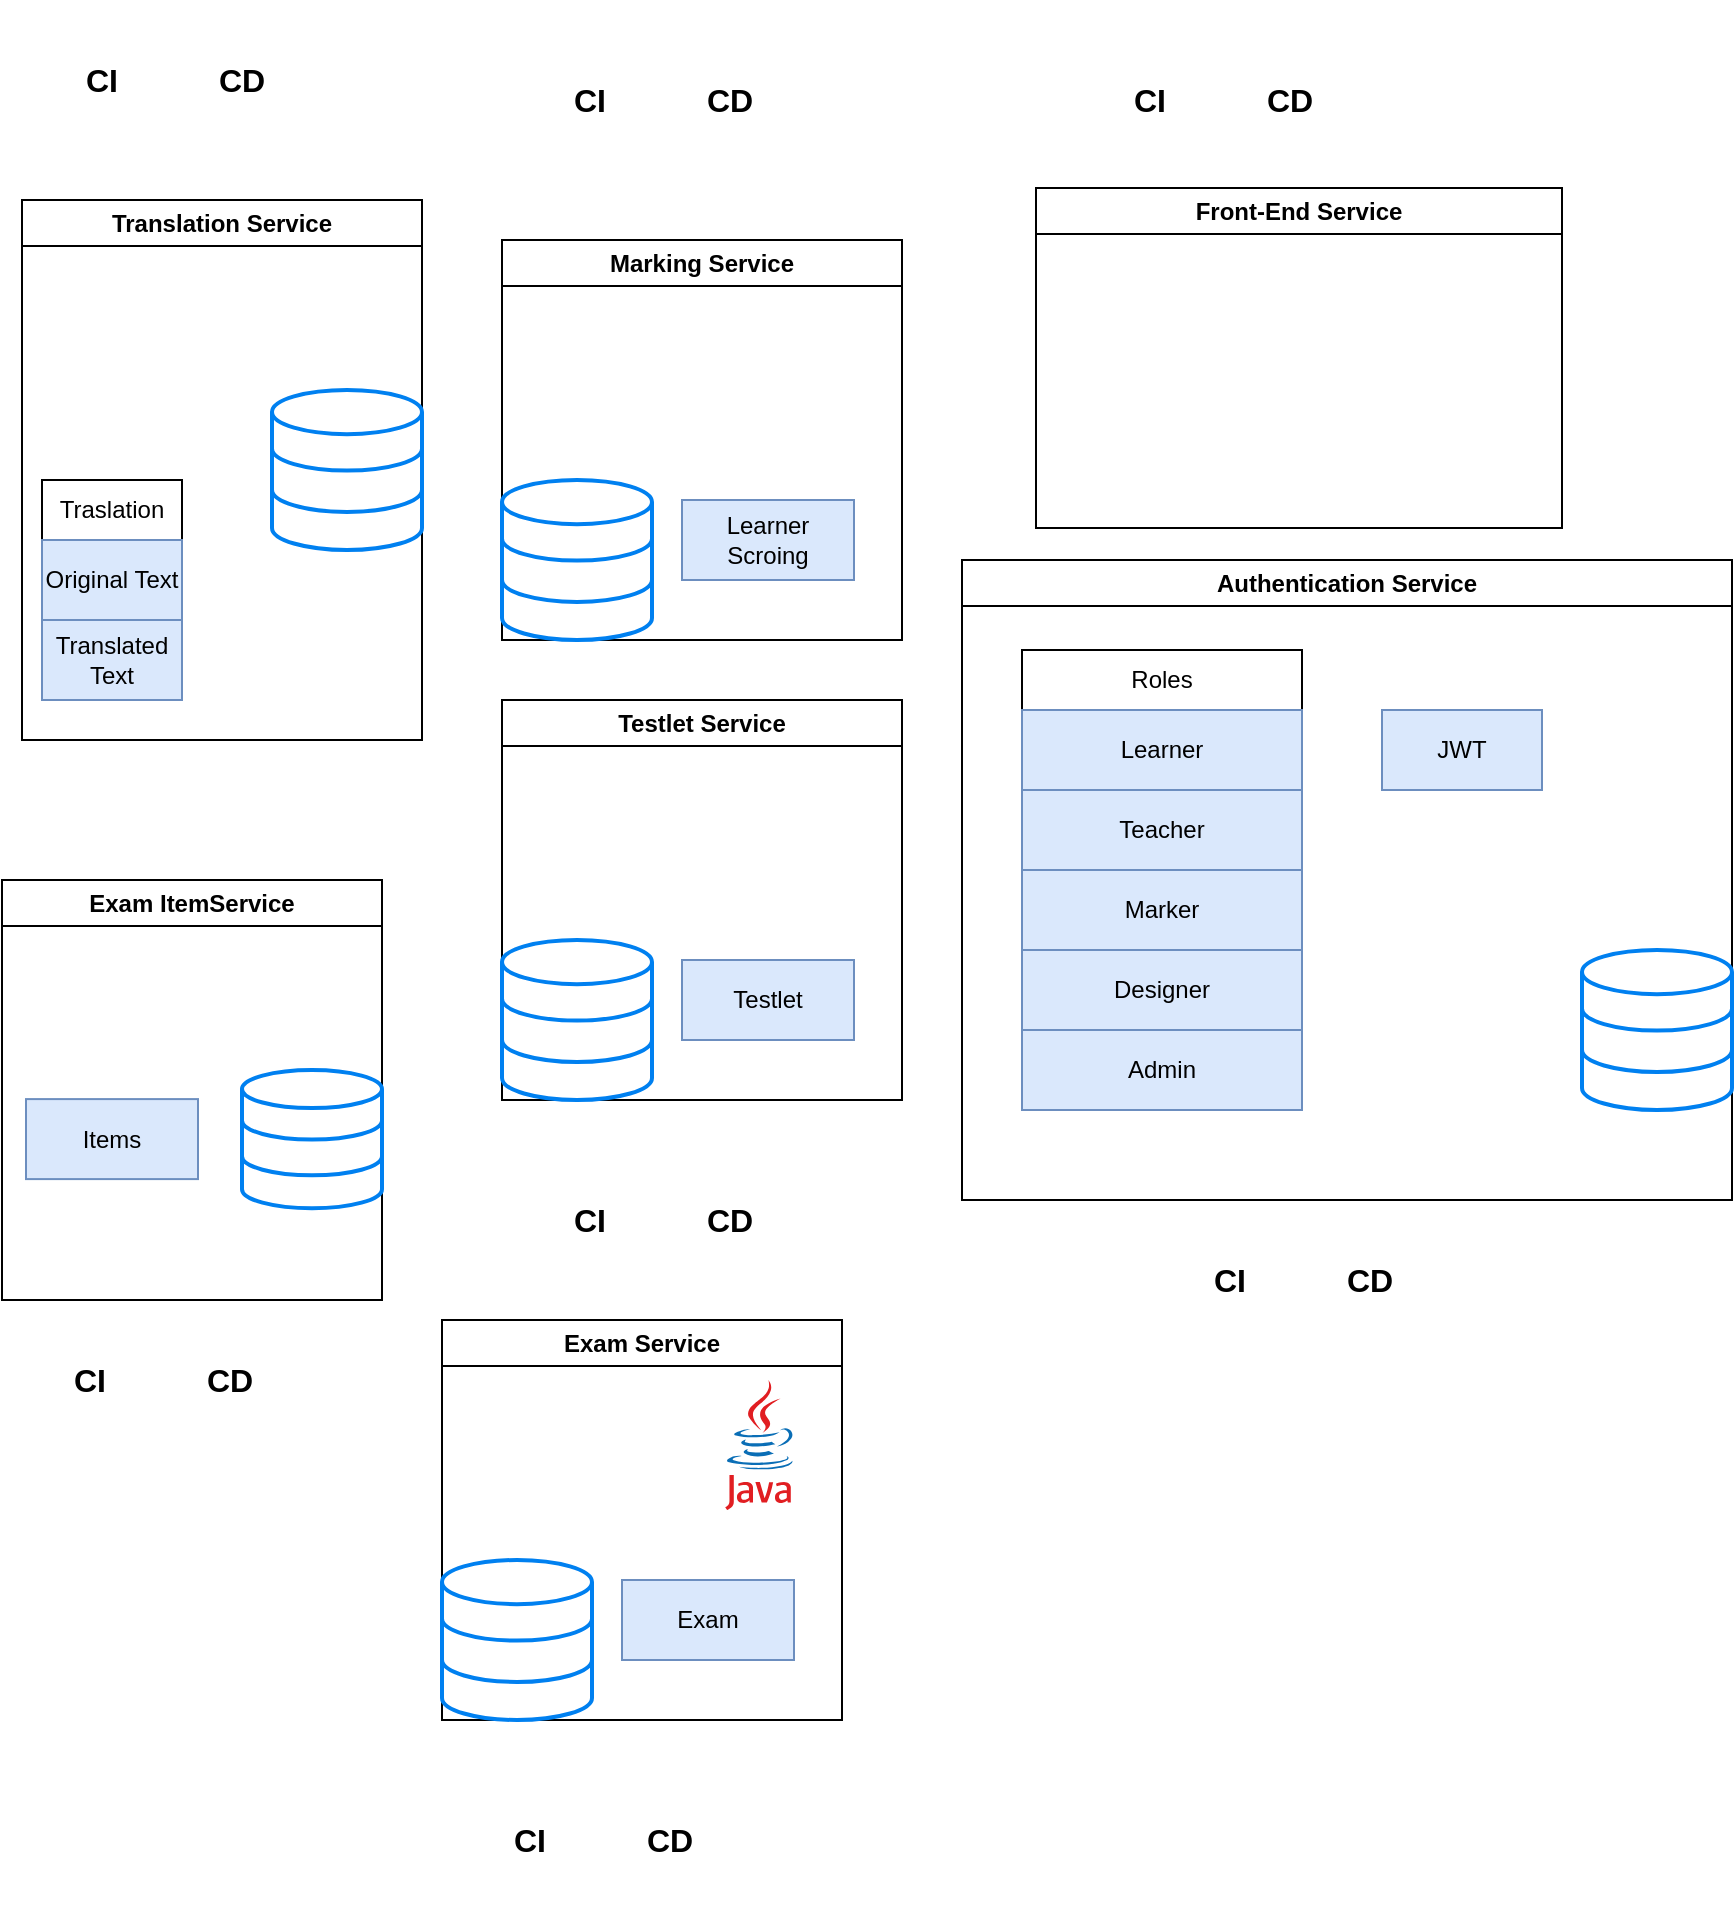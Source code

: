 <mxfile version="24.7.7">
  <diagram name="Page-1" id="I7pWjkquTIe3RNS9W7hb">
    <mxGraphModel dx="2798" dy="1345" grid="1" gridSize="10" guides="1" tooltips="1" connect="1" arrows="1" fold="1" page="1" pageScale="1" pageWidth="827" pageHeight="1169" math="0" shadow="0">
      <root>
        <mxCell id="0" />
        <mxCell id="1" parent="0" />
        <mxCell id="RSVV_WOLys6-mcO1n644-40" value="Exam ItemService" style="swimlane;whiteSpace=wrap;html=1;" parent="1" vertex="1">
          <mxGeometry x="30" y="760" width="190" height="210" as="geometry" />
        </mxCell>
        <mxCell id="RSVV_WOLys6-mcO1n644-41" value="" style="html=1;verticalLabelPosition=bottom;align=center;labelBackgroundColor=#ffffff;verticalAlign=top;strokeWidth=2;strokeColor=#0080F0;shadow=0;dashed=0;shape=mxgraph.ios7.icons.data;" parent="RSVV_WOLys6-mcO1n644-40" vertex="1">
          <mxGeometry x="120" y="95" width="70" height="69.1" as="geometry" />
        </mxCell>
        <mxCell id="8-iE3QzW0I2eiYtSppjK-78" value="" style="shape=image;html=1;verticalAlign=top;verticalLabelPosition=bottom;labelBackgroundColor=#ffffff;imageAspect=0;aspect=fixed;image=https://cdn2.iconfinder.com/data/icons/office-icon-set-3/128/users.png" parent="RSVV_WOLys6-mcO1n644-40" vertex="1">
          <mxGeometry x="30" y="40.0" width="50" height="50" as="geometry" />
        </mxCell>
        <mxCell id="RIugXOhGWjYm2-fqEb5S-49" value="Items" style="whiteSpace=wrap;html=1;fillColor=#dae8fc;strokeColor=#6c8ebf;" parent="RSVV_WOLys6-mcO1n644-40" vertex="1">
          <mxGeometry x="12" y="109.55" width="86" height="40" as="geometry" />
        </mxCell>
        <mxCell id="HY_K2AvBXgrhaKyrLsN5-35" value="" style="shape=image;verticalLabelPosition=bottom;labelBackgroundColor=default;verticalAlign=top;aspect=fixed;imageAspect=0;image=https://assets.codeguru.com/uploads/2021/08/C-Sharp-Tutorials.png;" vertex="1" parent="RSVV_WOLys6-mcO1n644-40">
          <mxGeometry x="74.45" y="20" width="115.55" height="65" as="geometry" />
        </mxCell>
        <mxCell id="RIugXOhGWjYm2-fqEb5S-1" value="Authentication Service" style="swimlane;whiteSpace=wrap;html=1;" parent="1" vertex="1">
          <mxGeometry x="510" y="600" width="385" height="320" as="geometry" />
        </mxCell>
        <mxCell id="RIugXOhGWjYm2-fqEb5S-2" value="" style="html=1;verticalLabelPosition=bottom;align=center;labelBackgroundColor=#ffffff;verticalAlign=top;strokeWidth=2;strokeColor=#0080F0;shadow=0;dashed=0;shape=mxgraph.ios7.icons.data;" parent="RIugXOhGWjYm2-fqEb5S-1" vertex="1">
          <mxGeometry x="310" y="195" width="75" height="80" as="geometry" />
        </mxCell>
        <mxCell id="8-iE3QzW0I2eiYtSppjK-87" value="" style="shape=image;html=1;verticalAlign=top;verticalLabelPosition=bottom;labelBackgroundColor=#ffffff;imageAspect=0;aspect=fixed;image=https://cdn2.iconfinder.com/data/icons/office-icon-set-3/128/users.png" parent="RIugXOhGWjYm2-fqEb5S-1" vertex="1">
          <mxGeometry x="330" y="25" width="50" height="50" as="geometry" />
        </mxCell>
        <mxCell id="8-iE3QzW0I2eiYtSppjK-88" value="" style="shape=image;html=1;verticalAlign=top;verticalLabelPosition=bottom;labelBackgroundColor=#ffffff;imageAspect=0;aspect=fixed;image=https://cdn2.iconfinder.com/data/icons/office-icon-set-3/128/users.png" parent="RIugXOhGWjYm2-fqEb5S-1" vertex="1">
          <mxGeometry x="330" y="90" width="50" height="50" as="geometry" />
        </mxCell>
        <mxCell id="RIugXOhGWjYm2-fqEb5S-10" value="Roles" style="swimlane;fontStyle=0;childLayout=stackLayout;horizontal=1;startSize=30;horizontalStack=0;resizeParent=1;resizeParentMax=0;resizeLast=0;collapsible=1;marginBottom=0;whiteSpace=wrap;html=1;" parent="RIugXOhGWjYm2-fqEb5S-1" vertex="1">
          <mxGeometry x="30" y="45" width="140" height="230" as="geometry" />
        </mxCell>
        <mxCell id="8-iE3QzW0I2eiYtSppjK-36" value="Learner" style="whiteSpace=wrap;html=1;fillColor=#dae8fc;strokeColor=#6c8ebf;" parent="RIugXOhGWjYm2-fqEb5S-10" vertex="1">
          <mxGeometry y="30" width="140" height="40" as="geometry" />
        </mxCell>
        <mxCell id="8-iE3QzW0I2eiYtSppjK-46" value="Teacher" style="whiteSpace=wrap;html=1;fillColor=#dae8fc;strokeColor=#6c8ebf;" parent="RIugXOhGWjYm2-fqEb5S-10" vertex="1">
          <mxGeometry y="70" width="140" height="40" as="geometry" />
        </mxCell>
        <mxCell id="8-iE3QzW0I2eiYtSppjK-54" value="Marker" style="whiteSpace=wrap;html=1;fillColor=#dae8fc;strokeColor=#6c8ebf;" parent="RIugXOhGWjYm2-fqEb5S-10" vertex="1">
          <mxGeometry y="110" width="140" height="40" as="geometry" />
        </mxCell>
        <mxCell id="8-iE3QzW0I2eiYtSppjK-39" value="Designer" style="whiteSpace=wrap;html=1;fillColor=#dae8fc;strokeColor=#6c8ebf;" parent="RIugXOhGWjYm2-fqEb5S-10" vertex="1">
          <mxGeometry y="150" width="140" height="40" as="geometry" />
        </mxCell>
        <mxCell id="8-iE3QzW0I2eiYtSppjK-42" value="Admin" style="whiteSpace=wrap;html=1;fillColor=#dae8fc;strokeColor=#6c8ebf;" parent="RIugXOhGWjYm2-fqEb5S-10" vertex="1">
          <mxGeometry y="190" width="140" height="40" as="geometry" />
        </mxCell>
        <mxCell id="RIugXOhGWjYm2-fqEb5S-15" value="JWT" style="whiteSpace=wrap;html=1;fillColor=#dae8fc;strokeColor=#6c8ebf;" parent="RIugXOhGWjYm2-fqEb5S-1" vertex="1">
          <mxGeometry x="210" y="75" width="80" height="40" as="geometry" />
        </mxCell>
        <mxCell id="HY_K2AvBXgrhaKyrLsN5-40" value="" style="shape=image;verticalLabelPosition=bottom;labelBackgroundColor=default;verticalAlign=top;aspect=fixed;imageAspect=0;image=https://assets.codeguru.com/uploads/2021/08/C-Sharp-Tutorials.png;" vertex="1" parent="RIugXOhGWjYm2-fqEb5S-1">
          <mxGeometry x="180" y="240" width="115.55" height="65" as="geometry" />
        </mxCell>
        <mxCell id="RIugXOhGWjYm2-fqEb5S-20" value="Front-End Service" style="swimlane;whiteSpace=wrap;html=1;" parent="1" vertex="1">
          <mxGeometry x="547" y="414" width="263" height="170" as="geometry" />
        </mxCell>
        <mxCell id="8-iE3QzW0I2eiYtSppjK-89" value="" style="shape=image;html=1;verticalAlign=top;verticalLabelPosition=bottom;labelBackgroundColor=#ffffff;imageAspect=0;aspect=fixed;image=https://cdn2.iconfinder.com/data/icons/office-icon-set-3/128/users.png" parent="RIugXOhGWjYm2-fqEb5S-20" vertex="1">
          <mxGeometry x="40" y="50" width="50" height="50" as="geometry" />
        </mxCell>
        <mxCell id="RIugXOhGWjYm2-fqEb5S-21" value="" style="shape=image;html=1;verticalAlign=top;verticalLabelPosition=bottom;labelBackgroundColor=#ffffff;imageAspect=0;aspect=fixed;image=https://cdn2.iconfinder.com/data/icons/office-icon-set-3/128/users.png" parent="RIugXOhGWjYm2-fqEb5S-20" vertex="1">
          <mxGeometry x="100" y="50" width="50" height="50" as="geometry" />
        </mxCell>
        <mxCell id="HY_K2AvBXgrhaKyrLsN5-43" value="" style="shape=image;html=1;verticalAlign=top;verticalLabelPosition=bottom;labelBackgroundColor=#ffffff;imageAspect=0;aspect=fixed;image=https://cdn0.iconfinder.com/data/icons/long-shadow-web-icons/512/angular-symbol-128.png" vertex="1" parent="RIugXOhGWjYm2-fqEb5S-20">
          <mxGeometry x="163" y="81" width="69" height="69" as="geometry" />
        </mxCell>
        <mxCell id="RIugXOhGWjYm2-fqEb5S-22" value="Marking Service" style="swimlane;whiteSpace=wrap;html=1;" parent="1" vertex="1">
          <mxGeometry x="280" y="440" width="200" height="200" as="geometry" />
        </mxCell>
        <mxCell id="RIugXOhGWjYm2-fqEb5S-23" value="" style="shape=image;html=1;verticalAlign=top;verticalLabelPosition=bottom;labelBackgroundColor=#ffffff;imageAspect=0;aspect=fixed;image=https://cdn2.iconfinder.com/data/icons/office-icon-set-3/128/users.png" parent="RIugXOhGWjYm2-fqEb5S-22" vertex="1">
          <mxGeometry x="40" y="70" width="50" height="50" as="geometry" />
        </mxCell>
        <mxCell id="RIugXOhGWjYm2-fqEb5S-29" value="Learner Scroing" style="whiteSpace=wrap;html=1;fillColor=#dae8fc;strokeColor=#6c8ebf;" parent="RIugXOhGWjYm2-fqEb5S-22" vertex="1">
          <mxGeometry x="90" y="130" width="86" height="40" as="geometry" />
        </mxCell>
        <mxCell id="RIugXOhGWjYm2-fqEb5S-41" value="" style="html=1;verticalLabelPosition=bottom;align=center;labelBackgroundColor=#ffffff;verticalAlign=top;strokeWidth=2;strokeColor=#0080F0;shadow=0;dashed=0;shape=mxgraph.ios7.icons.data;" parent="RIugXOhGWjYm2-fqEb5S-22" vertex="1">
          <mxGeometry y="120" width="75" height="80" as="geometry" />
        </mxCell>
        <mxCell id="HY_K2AvBXgrhaKyrLsN5-39" value="" style="shape=image;html=1;verticalAlign=top;verticalLabelPosition=bottom;labelBackgroundColor=#ffffff;imageAspect=0;aspect=fixed;image=https://cdn0.iconfinder.com/data/icons/long-shadow-web-icons/512/python-128.png" vertex="1" parent="RIugXOhGWjYm2-fqEb5S-22">
          <mxGeometry x="120" y="40" width="70" height="70" as="geometry" />
        </mxCell>
        <mxCell id="RIugXOhGWjYm2-fqEb5S-35" value="Translation Service" style="swimlane;whiteSpace=wrap;html=1;" parent="1" vertex="1">
          <mxGeometry x="40" y="420" width="200" height="270" as="geometry" />
        </mxCell>
        <mxCell id="RIugXOhGWjYm2-fqEb5S-36" value="" style="shape=image;html=1;verticalAlign=top;verticalLabelPosition=bottom;labelBackgroundColor=#ffffff;imageAspect=0;aspect=fixed;image=https://cdn2.iconfinder.com/data/icons/office-icon-set-3/128/users.png" parent="RIugXOhGWjYm2-fqEb5S-35" vertex="1">
          <mxGeometry x="40" y="50" width="50" height="50" as="geometry" />
        </mxCell>
        <mxCell id="RIugXOhGWjYm2-fqEb5S-37" value="" style="shape=image;html=1;verticalAlign=top;verticalLabelPosition=bottom;labelBackgroundColor=#ffffff;imageAspect=0;aspect=fixed;image=https://cdn2.iconfinder.com/data/icons/office-icon-set-3/128/users.png" parent="RIugXOhGWjYm2-fqEb5S-35" vertex="1">
          <mxGeometry x="100" y="50" width="50" height="50" as="geometry" />
        </mxCell>
        <mxCell id="RIugXOhGWjYm2-fqEb5S-42" value="" style="html=1;verticalLabelPosition=bottom;align=center;labelBackgroundColor=#ffffff;verticalAlign=top;strokeWidth=2;strokeColor=#0080F0;shadow=0;dashed=0;shape=mxgraph.ios7.icons.data;" parent="RIugXOhGWjYm2-fqEb5S-35" vertex="1">
          <mxGeometry x="125" y="95" width="75" height="80" as="geometry" />
        </mxCell>
        <mxCell id="RIugXOhGWjYm2-fqEb5S-51" value="Traslation" style="swimlane;fontStyle=0;childLayout=stackLayout;horizontal=1;startSize=30;horizontalStack=0;resizeParent=1;resizeParentMax=0;resizeLast=0;collapsible=1;marginBottom=0;whiteSpace=wrap;html=1;" parent="RIugXOhGWjYm2-fqEb5S-35" vertex="1">
          <mxGeometry x="10" y="140" width="70" height="110" as="geometry" />
        </mxCell>
        <mxCell id="RIugXOhGWjYm2-fqEb5S-50" value="Original Text" style="whiteSpace=wrap;html=1;fillColor=#dae8fc;strokeColor=#6c8ebf;" parent="RIugXOhGWjYm2-fqEb5S-51" vertex="1">
          <mxGeometry y="30" width="70" height="40" as="geometry" />
        </mxCell>
        <mxCell id="RIugXOhGWjYm2-fqEb5S-61" value="Translated Text" style="whiteSpace=wrap;html=1;fillColor=#dae8fc;strokeColor=#6c8ebf;" parent="RIugXOhGWjYm2-fqEb5S-51" vertex="1">
          <mxGeometry y="70" width="70" height="40" as="geometry" />
        </mxCell>
        <mxCell id="HY_K2AvBXgrhaKyrLsN5-42" value="" style="shape=image;html=1;verticalAlign=top;verticalLabelPosition=bottom;labelBackgroundColor=#ffffff;imageAspect=0;aspect=fixed;image=https://cdn0.iconfinder.com/data/icons/long-shadow-web-icons/512/nodejs-128.png" vertex="1" parent="RIugXOhGWjYm2-fqEb5S-35">
          <mxGeometry x="110" y="190" width="78" height="78" as="geometry" />
        </mxCell>
        <mxCell id="RIugXOhGWjYm2-fqEb5S-44" value="Testlet Service" style="swimlane;whiteSpace=wrap;html=1;startSize=23;" parent="1" vertex="1">
          <mxGeometry x="280" y="670" width="200" height="200" as="geometry" />
        </mxCell>
        <mxCell id="RIugXOhGWjYm2-fqEb5S-45" value="" style="shape=image;html=1;verticalAlign=top;verticalLabelPosition=bottom;labelBackgroundColor=#ffffff;imageAspect=0;aspect=fixed;image=https://cdn2.iconfinder.com/data/icons/office-icon-set-3/128/users.png" parent="RIugXOhGWjYm2-fqEb5S-44" vertex="1">
          <mxGeometry x="40" y="70" width="50" height="50" as="geometry" />
        </mxCell>
        <mxCell id="RIugXOhGWjYm2-fqEb5S-46" value="Testlet" style="whiteSpace=wrap;html=1;fillColor=#dae8fc;strokeColor=#6c8ebf;" parent="RIugXOhGWjYm2-fqEb5S-44" vertex="1">
          <mxGeometry x="90" y="130" width="86" height="40" as="geometry" />
        </mxCell>
        <mxCell id="RIugXOhGWjYm2-fqEb5S-47" value="" style="html=1;verticalLabelPosition=bottom;align=center;labelBackgroundColor=#ffffff;verticalAlign=top;strokeWidth=2;strokeColor=#0080F0;shadow=0;dashed=0;shape=mxgraph.ios7.icons.data;" parent="RIugXOhGWjYm2-fqEb5S-44" vertex="1">
          <mxGeometry y="120" width="75" height="80" as="geometry" />
        </mxCell>
        <mxCell id="HY_K2AvBXgrhaKyrLsN5-54" value="" style="shape=image;html=1;verticalAlign=top;verticalLabelPosition=bottom;labelBackgroundColor=#ffffff;imageAspect=0;aspect=fixed;image=https://cdn0.iconfinder.com/data/icons/long-shadow-web-icons/512/nodejs-128.png" vertex="1" parent="RIugXOhGWjYm2-fqEb5S-44">
          <mxGeometry x="110" y="30" width="78" height="78" as="geometry" />
        </mxCell>
        <mxCell id="HY_K2AvBXgrhaKyrLsN5-11" value="" style="group" vertex="1" connectable="0" parent="1">
          <mxGeometry x="35.53" y="320" width="167.14" height="80" as="geometry" />
        </mxCell>
        <mxCell id="HY_K2AvBXgrhaKyrLsN5-1" value="" style="shape=image;verticalLabelPosition=bottom;labelBackgroundColor=default;verticalAlign=top;aspect=fixed;imageAspect=0;image=https://www.mabl.com/hubfs/CICDBlog.png;" vertex="1" parent="HY_K2AvBXgrhaKyrLsN5-11">
          <mxGeometry width="167.14" height="80" as="geometry" />
        </mxCell>
        <mxCell id="HY_K2AvBXgrhaKyrLsN5-2" value="&lt;b&gt;CI&lt;/b&gt;" style="text;html=1;align=center;verticalAlign=middle;whiteSpace=wrap;rounded=0;fontSize=16;" vertex="1" parent="HY_K2AvBXgrhaKyrLsN5-11">
          <mxGeometry x="14.47" y="25" width="60" height="30" as="geometry" />
        </mxCell>
        <mxCell id="HY_K2AvBXgrhaKyrLsN5-3" value="&lt;b&gt;CD&lt;/b&gt;" style="text;html=1;align=center;verticalAlign=middle;whiteSpace=wrap;rounded=0;fontSize=16;" vertex="1" parent="HY_K2AvBXgrhaKyrLsN5-11">
          <mxGeometry x="84.47" y="25" width="60" height="30" as="geometry" />
        </mxCell>
        <mxCell id="HY_K2AvBXgrhaKyrLsN5-12" value="" style="group" vertex="1" connectable="0" parent="1">
          <mxGeometry x="280" y="330" width="167.14" height="80" as="geometry" />
        </mxCell>
        <mxCell id="HY_K2AvBXgrhaKyrLsN5-13" value="" style="shape=image;verticalLabelPosition=bottom;labelBackgroundColor=default;verticalAlign=top;aspect=fixed;imageAspect=0;image=https://www.mabl.com/hubfs/CICDBlog.png;" vertex="1" parent="HY_K2AvBXgrhaKyrLsN5-12">
          <mxGeometry width="167.14" height="80" as="geometry" />
        </mxCell>
        <mxCell id="HY_K2AvBXgrhaKyrLsN5-14" value="&lt;b&gt;CI&lt;/b&gt;" style="text;html=1;align=center;verticalAlign=middle;whiteSpace=wrap;rounded=0;fontSize=16;" vertex="1" parent="HY_K2AvBXgrhaKyrLsN5-12">
          <mxGeometry x="14.47" y="25" width="60" height="30" as="geometry" />
        </mxCell>
        <mxCell id="HY_K2AvBXgrhaKyrLsN5-15" value="&lt;b&gt;CD&lt;/b&gt;" style="text;html=1;align=center;verticalAlign=middle;whiteSpace=wrap;rounded=0;fontSize=16;" vertex="1" parent="HY_K2AvBXgrhaKyrLsN5-12">
          <mxGeometry x="84.47" y="25" width="60" height="30" as="geometry" />
        </mxCell>
        <mxCell id="HY_K2AvBXgrhaKyrLsN5-16" value="" style="group" vertex="1" connectable="0" parent="1">
          <mxGeometry x="560" y="330" width="167.14" height="80" as="geometry" />
        </mxCell>
        <mxCell id="HY_K2AvBXgrhaKyrLsN5-17" value="" style="shape=image;verticalLabelPosition=bottom;labelBackgroundColor=default;verticalAlign=top;aspect=fixed;imageAspect=0;image=https://www.mabl.com/hubfs/CICDBlog.png;" vertex="1" parent="HY_K2AvBXgrhaKyrLsN5-16">
          <mxGeometry width="167.14" height="80" as="geometry" />
        </mxCell>
        <mxCell id="HY_K2AvBXgrhaKyrLsN5-18" value="&lt;b&gt;CI&lt;/b&gt;" style="text;html=1;align=center;verticalAlign=middle;whiteSpace=wrap;rounded=0;fontSize=16;" vertex="1" parent="HY_K2AvBXgrhaKyrLsN5-16">
          <mxGeometry x="14.47" y="25" width="60" height="30" as="geometry" />
        </mxCell>
        <mxCell id="HY_K2AvBXgrhaKyrLsN5-19" value="&lt;b&gt;CD&lt;/b&gt;" style="text;html=1;align=center;verticalAlign=middle;whiteSpace=wrap;rounded=0;fontSize=16;" vertex="1" parent="HY_K2AvBXgrhaKyrLsN5-16">
          <mxGeometry x="84.47" y="25" width="60" height="30" as="geometry" />
        </mxCell>
        <mxCell id="HY_K2AvBXgrhaKyrLsN5-20" value="" style="group" vertex="1" connectable="0" parent="1">
          <mxGeometry x="30" y="970" width="167.14" height="80" as="geometry" />
        </mxCell>
        <mxCell id="HY_K2AvBXgrhaKyrLsN5-21" value="" style="shape=image;verticalLabelPosition=bottom;labelBackgroundColor=default;verticalAlign=top;aspect=fixed;imageAspect=0;image=https://www.mabl.com/hubfs/CICDBlog.png;" vertex="1" parent="HY_K2AvBXgrhaKyrLsN5-20">
          <mxGeometry width="167.14" height="80" as="geometry" />
        </mxCell>
        <mxCell id="HY_K2AvBXgrhaKyrLsN5-22" value="&lt;b&gt;CI&lt;/b&gt;" style="text;html=1;align=center;verticalAlign=middle;whiteSpace=wrap;rounded=0;fontSize=16;" vertex="1" parent="HY_K2AvBXgrhaKyrLsN5-20">
          <mxGeometry x="14.47" y="25" width="60" height="30" as="geometry" />
        </mxCell>
        <mxCell id="HY_K2AvBXgrhaKyrLsN5-23" value="&lt;b&gt;CD&lt;/b&gt;" style="text;html=1;align=center;verticalAlign=middle;whiteSpace=wrap;rounded=0;fontSize=16;" vertex="1" parent="HY_K2AvBXgrhaKyrLsN5-20">
          <mxGeometry x="84.47" y="25" width="60" height="30" as="geometry" />
        </mxCell>
        <mxCell id="HY_K2AvBXgrhaKyrLsN5-24" value="" style="group" vertex="1" connectable="0" parent="1">
          <mxGeometry x="280" y="890" width="167.14" height="80" as="geometry" />
        </mxCell>
        <mxCell id="HY_K2AvBXgrhaKyrLsN5-25" value="" style="shape=image;verticalLabelPosition=bottom;labelBackgroundColor=default;verticalAlign=top;aspect=fixed;imageAspect=0;image=https://www.mabl.com/hubfs/CICDBlog.png;" vertex="1" parent="HY_K2AvBXgrhaKyrLsN5-24">
          <mxGeometry width="167.14" height="80" as="geometry" />
        </mxCell>
        <mxCell id="HY_K2AvBXgrhaKyrLsN5-26" value="&lt;b&gt;CI&lt;/b&gt;" style="text;html=1;align=center;verticalAlign=middle;whiteSpace=wrap;rounded=0;fontSize=16;" vertex="1" parent="HY_K2AvBXgrhaKyrLsN5-24">
          <mxGeometry x="14.47" y="25" width="60" height="30" as="geometry" />
        </mxCell>
        <mxCell id="HY_K2AvBXgrhaKyrLsN5-27" value="&lt;b&gt;CD&lt;/b&gt;" style="text;html=1;align=center;verticalAlign=middle;whiteSpace=wrap;rounded=0;fontSize=16;" vertex="1" parent="HY_K2AvBXgrhaKyrLsN5-24">
          <mxGeometry x="84.47" y="25" width="60" height="30" as="geometry" />
        </mxCell>
        <mxCell id="HY_K2AvBXgrhaKyrLsN5-30" value="" style="group" vertex="1" connectable="0" parent="1">
          <mxGeometry x="600" y="920" width="167.14" height="80" as="geometry" />
        </mxCell>
        <mxCell id="HY_K2AvBXgrhaKyrLsN5-31" value="" style="shape=image;verticalLabelPosition=bottom;labelBackgroundColor=default;verticalAlign=top;aspect=fixed;imageAspect=0;image=https://www.mabl.com/hubfs/CICDBlog.png;" vertex="1" parent="HY_K2AvBXgrhaKyrLsN5-30">
          <mxGeometry width="167.14" height="80" as="geometry" />
        </mxCell>
        <mxCell id="HY_K2AvBXgrhaKyrLsN5-32" value="&lt;b&gt;CI&lt;/b&gt;" style="text;html=1;align=center;verticalAlign=middle;whiteSpace=wrap;rounded=0;fontSize=16;" vertex="1" parent="HY_K2AvBXgrhaKyrLsN5-30">
          <mxGeometry x="14.47" y="25" width="60" height="30" as="geometry" />
        </mxCell>
        <mxCell id="HY_K2AvBXgrhaKyrLsN5-33" value="&lt;b&gt;CD&lt;/b&gt;" style="text;html=1;align=center;verticalAlign=middle;whiteSpace=wrap;rounded=0;fontSize=16;" vertex="1" parent="HY_K2AvBXgrhaKyrLsN5-30">
          <mxGeometry x="84.47" y="25" width="60" height="30" as="geometry" />
        </mxCell>
        <mxCell id="HY_K2AvBXgrhaKyrLsN5-45" value="Exam Service" style="swimlane;whiteSpace=wrap;html=1;startSize=23;" vertex="1" parent="1">
          <mxGeometry x="250" y="980" width="200" height="200" as="geometry" />
        </mxCell>
        <mxCell id="HY_K2AvBXgrhaKyrLsN5-46" value="" style="shape=image;html=1;verticalAlign=top;verticalLabelPosition=bottom;labelBackgroundColor=#ffffff;imageAspect=0;aspect=fixed;image=https://cdn2.iconfinder.com/data/icons/office-icon-set-3/128/users.png" vertex="1" parent="HY_K2AvBXgrhaKyrLsN5-45">
          <mxGeometry x="40" y="70" width="50" height="50" as="geometry" />
        </mxCell>
        <mxCell id="HY_K2AvBXgrhaKyrLsN5-47" value="Exam" style="whiteSpace=wrap;html=1;fillColor=#dae8fc;strokeColor=#6c8ebf;" vertex="1" parent="HY_K2AvBXgrhaKyrLsN5-45">
          <mxGeometry x="90" y="130" width="86" height="40" as="geometry" />
        </mxCell>
        <mxCell id="HY_K2AvBXgrhaKyrLsN5-48" value="" style="html=1;verticalLabelPosition=bottom;align=center;labelBackgroundColor=#ffffff;verticalAlign=top;strokeWidth=2;strokeColor=#0080F0;shadow=0;dashed=0;shape=mxgraph.ios7.icons.data;" vertex="1" parent="HY_K2AvBXgrhaKyrLsN5-45">
          <mxGeometry y="120" width="75" height="80" as="geometry" />
        </mxCell>
        <mxCell id="HY_K2AvBXgrhaKyrLsN5-53" value="" style="dashed=0;outlineConnect=0;html=1;align=center;labelPosition=center;verticalLabelPosition=bottom;verticalAlign=top;shape=mxgraph.weblogos.java" vertex="1" parent="HY_K2AvBXgrhaKyrLsN5-45">
          <mxGeometry x="141.6" y="30" width="34.4" height="65" as="geometry" />
        </mxCell>
        <mxCell id="HY_K2AvBXgrhaKyrLsN5-49" value="" style="group" vertex="1" connectable="0" parent="1">
          <mxGeometry x="250" y="1200" width="167.14" height="80" as="geometry" />
        </mxCell>
        <mxCell id="HY_K2AvBXgrhaKyrLsN5-50" value="" style="shape=image;verticalLabelPosition=bottom;labelBackgroundColor=default;verticalAlign=top;aspect=fixed;imageAspect=0;image=https://www.mabl.com/hubfs/CICDBlog.png;" vertex="1" parent="HY_K2AvBXgrhaKyrLsN5-49">
          <mxGeometry width="167.14" height="80" as="geometry" />
        </mxCell>
        <mxCell id="HY_K2AvBXgrhaKyrLsN5-51" value="&lt;b&gt;CI&lt;/b&gt;" style="text;html=1;align=center;verticalAlign=middle;whiteSpace=wrap;rounded=0;fontSize=16;" vertex="1" parent="HY_K2AvBXgrhaKyrLsN5-49">
          <mxGeometry x="14.47" y="25" width="60" height="30" as="geometry" />
        </mxCell>
        <mxCell id="HY_K2AvBXgrhaKyrLsN5-52" value="&lt;b&gt;CD&lt;/b&gt;" style="text;html=1;align=center;verticalAlign=middle;whiteSpace=wrap;rounded=0;fontSize=16;" vertex="1" parent="HY_K2AvBXgrhaKyrLsN5-49">
          <mxGeometry x="84.47" y="25" width="60" height="30" as="geometry" />
        </mxCell>
      </root>
    </mxGraphModel>
  </diagram>
</mxfile>
